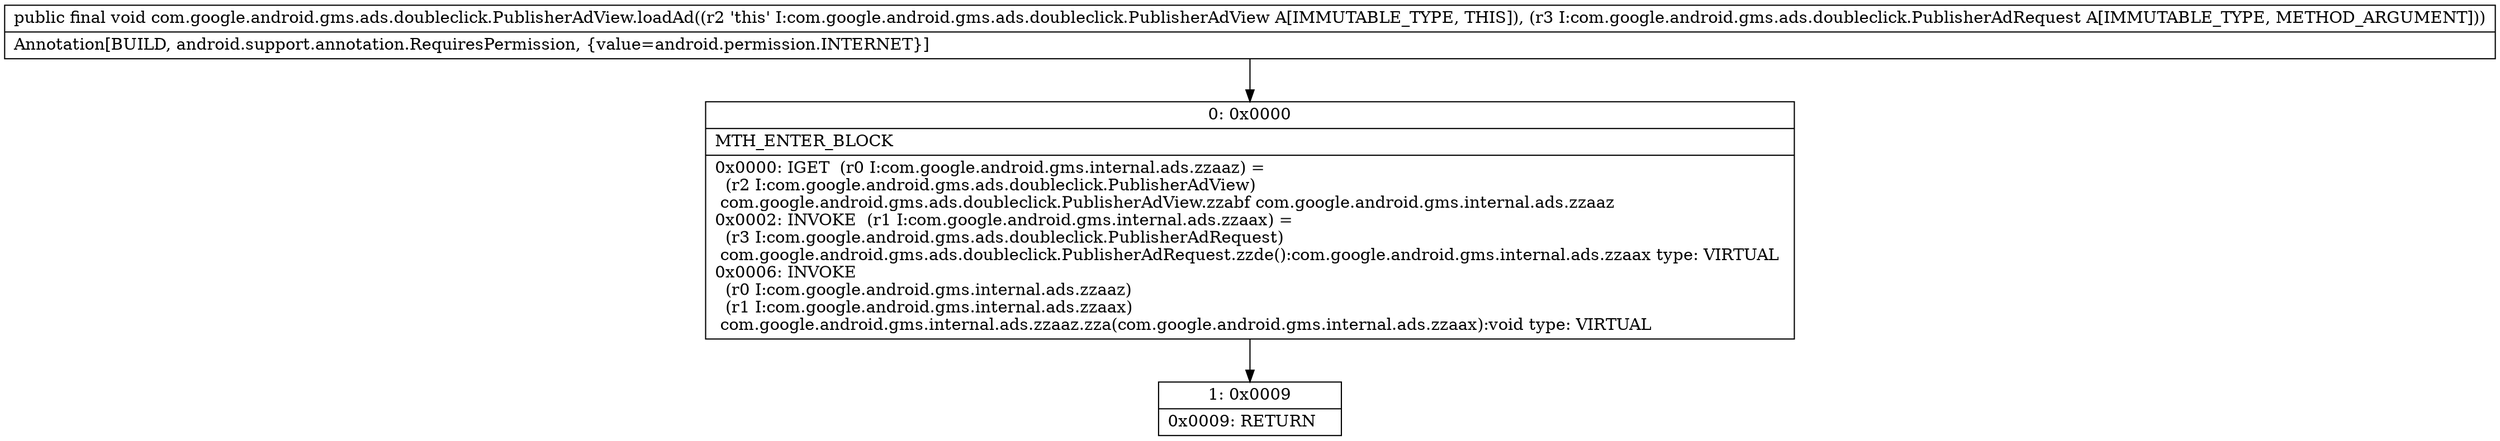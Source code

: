 digraph "CFG forcom.google.android.gms.ads.doubleclick.PublisherAdView.loadAd(Lcom\/google\/android\/gms\/ads\/doubleclick\/PublisherAdRequest;)V" {
Node_0 [shape=record,label="{0\:\ 0x0000|MTH_ENTER_BLOCK\l|0x0000: IGET  (r0 I:com.google.android.gms.internal.ads.zzaaz) = \l  (r2 I:com.google.android.gms.ads.doubleclick.PublisherAdView)\l com.google.android.gms.ads.doubleclick.PublisherAdView.zzabf com.google.android.gms.internal.ads.zzaaz \l0x0002: INVOKE  (r1 I:com.google.android.gms.internal.ads.zzaax) = \l  (r3 I:com.google.android.gms.ads.doubleclick.PublisherAdRequest)\l com.google.android.gms.ads.doubleclick.PublisherAdRequest.zzde():com.google.android.gms.internal.ads.zzaax type: VIRTUAL \l0x0006: INVOKE  \l  (r0 I:com.google.android.gms.internal.ads.zzaaz)\l  (r1 I:com.google.android.gms.internal.ads.zzaax)\l com.google.android.gms.internal.ads.zzaaz.zza(com.google.android.gms.internal.ads.zzaax):void type: VIRTUAL \l}"];
Node_1 [shape=record,label="{1\:\ 0x0009|0x0009: RETURN   \l}"];
MethodNode[shape=record,label="{public final void com.google.android.gms.ads.doubleclick.PublisherAdView.loadAd((r2 'this' I:com.google.android.gms.ads.doubleclick.PublisherAdView A[IMMUTABLE_TYPE, THIS]), (r3 I:com.google.android.gms.ads.doubleclick.PublisherAdRequest A[IMMUTABLE_TYPE, METHOD_ARGUMENT]))  | Annotation[BUILD, android.support.annotation.RequiresPermission, \{value=android.permission.INTERNET\}]\l}"];
MethodNode -> Node_0;
Node_0 -> Node_1;
}

